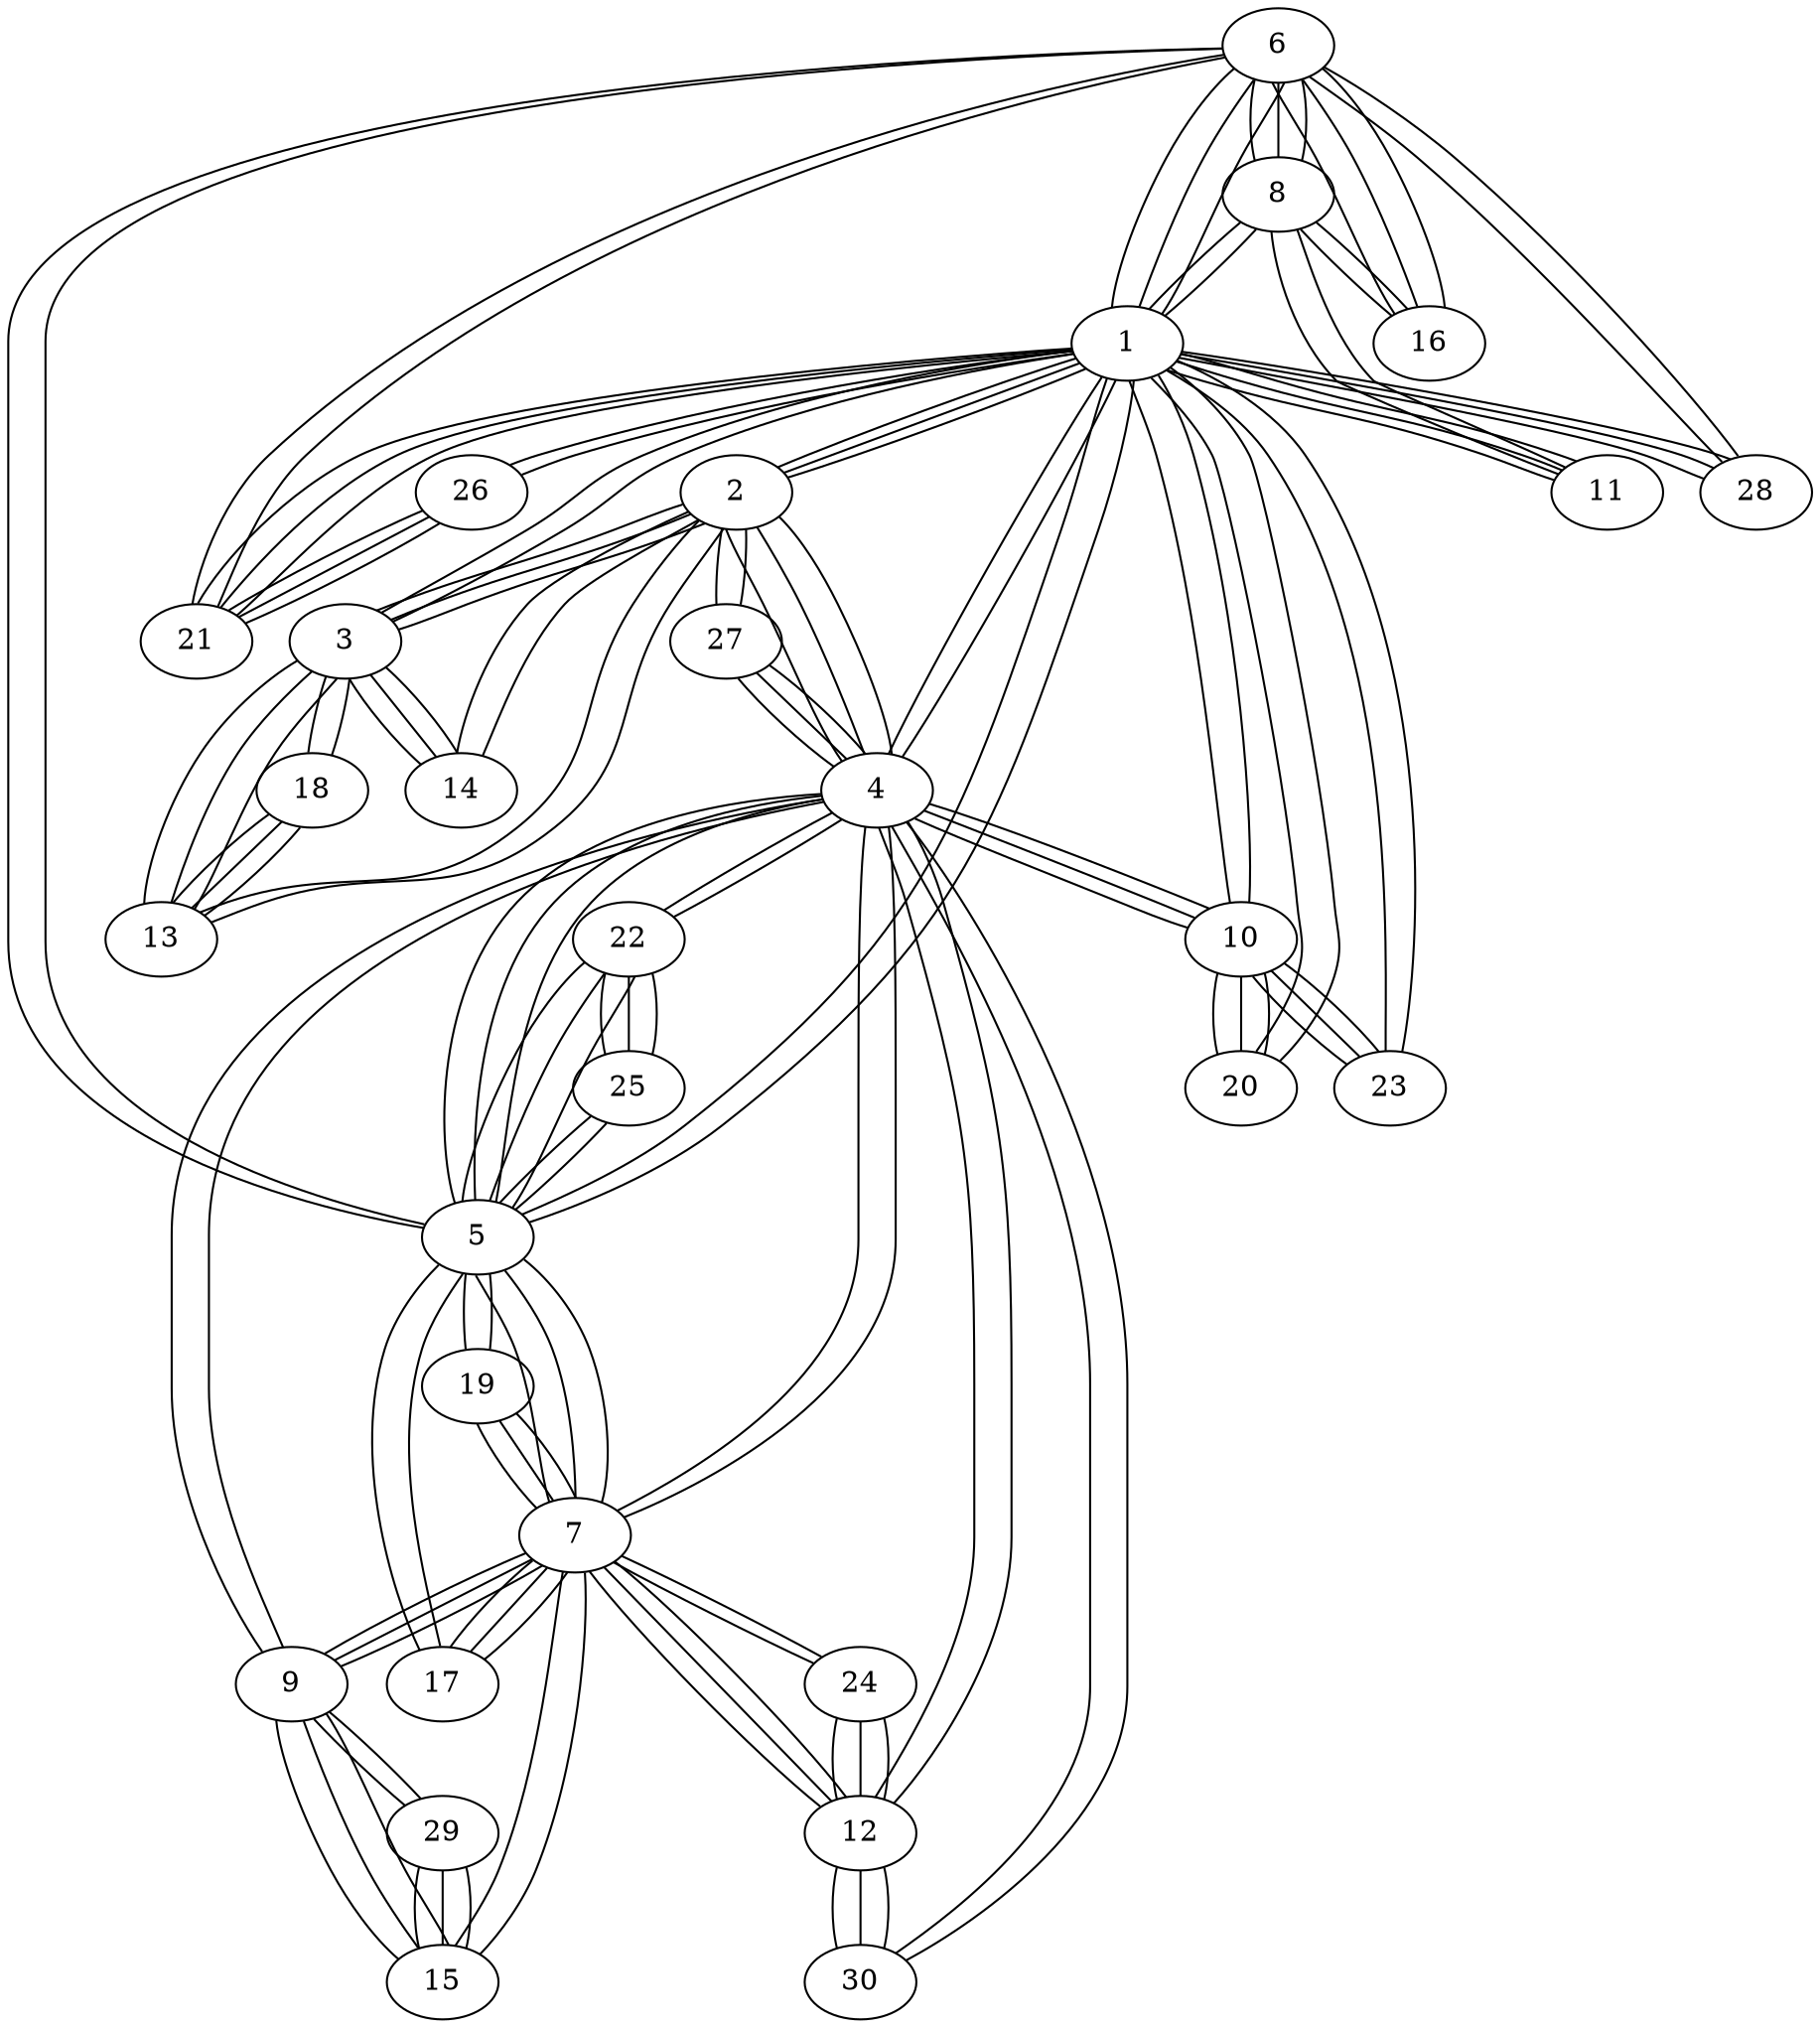 graph sample {
6 -- 8;
1 -- 6;
2 -- 1;
3 -- 2;
3 -- 1;
1 -- 3;
13 -- 3;
13 -- 2;
2 -- 13;
18 -- 13;
18 -- 3;
3 -- 18;
13 -- 18;
18 -- 13;
3 -- 13;
13 -- 3;
14 -- 3;
14 -- 2;
2 -- 14;
3 -- 14;
14 -- 3;
2 -- 3;
3 -- 2;
4 -- 2;
4 -- 1;
1 -- 4;
5 -- 4;
5 -- 1;
1 -- 5;
5 -- 6;
6 -- 5;
7 -- 5;
7 -- 4;
4 -- 7;
9 -- 7;
9 -- 4;
4 -- 9;
15 -- 9;
15 -- 7;
7 -- 15;
29 -- 15;
29 -- 9;
9 -- 29;
15 -- 29;
29 -- 15;
9 -- 15;
15 -- 9;
7 -- 9;
9 -- 7;
12 -- 7;
12 -- 4;
4 -- 12;
24 -- 12;
24 -- 7;
7 -- 24;
12 -- 24;
24 -- 12;
30 -- 12;
30 -- 4;
4 -- 30;
12 -- 30;
30 -- 12;
7 -- 12;
12 -- 7;
17 -- 7;
17 -- 5;
5 -- 17;
7 -- 17;
17 -- 7;
19 -- 7;
19 -- 5;
5 -- 19;
7 -- 19;
19 -- 7;
5 -- 7;
7 -- 5;
22 -- 5;
22 -- 4;
4 -- 22;
25 -- 22;
25 -- 5;
5 -- 25;
22 -- 25;
25 -- 22;
5 -- 22;
22 -- 5;
4 -- 5;
5 -- 4;
10 -- 4;
10 -- 1;
1 -- 10;
20 -- 10;
20 -- 1;
1 -- 20;
10 -- 20;
20 -- 10;
23 -- 10;
23 -- 1;
1 -- 23;
10 -- 23;
23 -- 10;
4 -- 10;
10 -- 4;
27 -- 4;
27 -- 2;
2 -- 27;
4 -- 27;
27 -- 4;
2 -- 4;
4 -- 2;
1 -- 2;
2 -- 1;
1 -- 8;
8 -- 1;
11 -- 1;
11 -- 8;
8 -- 11;
1 -- 11;
11 -- 1;
21 -- 1;
21 -- 6;
6 -- 21;
26 -- 21;
26 -- 1;
1 -- 26;
21 -- 26;
26 -- 21;
1 -- 21;
21 -- 1;
28 -- 1;
28 -- 6;
6 -- 28;
1 -- 28;
28 -- 1;
6 -- 1;
1 -- 6;
16 -- 6;
16 -- 8;
8 -- 16;
6 -- 16;
16 -- 6;
8 -- 6;
6 -- 8;
}